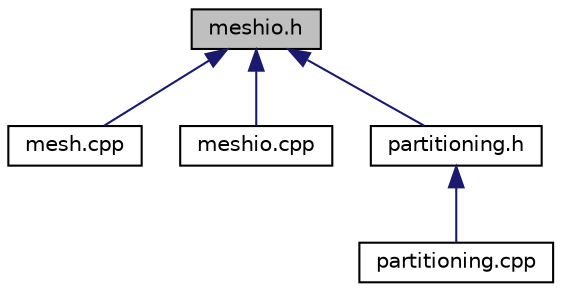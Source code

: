 digraph "meshio.h"
{
 // LATEX_PDF_SIZE
  edge [fontname="Helvetica",fontsize="10",labelfontname="Helvetica",labelfontsize="10"];
  node [fontname="Helvetica",fontsize="10",shape=record];
  Node1 [label="meshio.h",height=0.2,width=0.4,color="black", fillcolor="grey75", style="filled", fontcolor="black",tooltip=" "];
  Node1 -> Node2 [dir="back",color="midnightblue",fontsize="10",style="solid",fontname="Helvetica"];
  Node2 [label="mesh.cpp",height=0.2,width=0.4,color="black", fillcolor="white", style="filled",URL="$d8/dd2/mesh_8cpp.html",tooltip=" "];
  Node1 -> Node3 [dir="back",color="midnightblue",fontsize="10",style="solid",fontname="Helvetica"];
  Node3 [label="meshio.cpp",height=0.2,width=0.4,color="black", fillcolor="white", style="filled",URL="$d3/dfe/meshio_8cpp.html",tooltip=" "];
  Node1 -> Node4 [dir="back",color="midnightblue",fontsize="10",style="solid",fontname="Helvetica"];
  Node4 [label="partitioning.h",height=0.2,width=0.4,color="black", fillcolor="white", style="filled",URL="$d8/d52/partitioning_8h.html",tooltip=" "];
  Node4 -> Node5 [dir="back",color="midnightblue",fontsize="10",style="solid",fontname="Helvetica"];
  Node5 [label="partitioning.cpp",height=0.2,width=0.4,color="black", fillcolor="white", style="filled",URL="$d8/df8/partitioning_8cpp.html",tooltip=" "];
}
